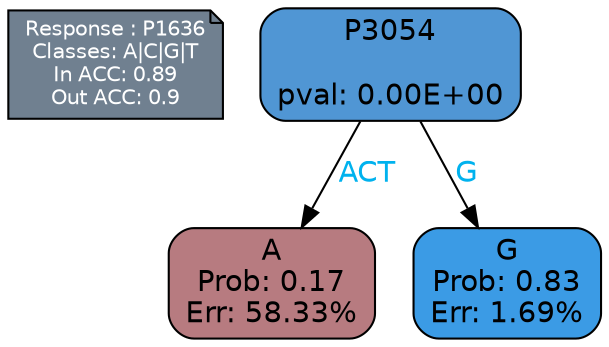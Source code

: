 digraph Tree {
node [shape=box, style="filled, rounded", color="black", fontname=helvetica] ;
graph [ranksep=equally, splines=polylines, bgcolor=transparent, dpi=600] ;
edge [fontname=helvetica] ;
LEGEND [label="Response : P1636
Classes: A|C|G|T
In ACC: 0.89
Out ACC: 0.9
",shape=note,align=left,style=filled,fillcolor="slategray",fontcolor="white",fontsize=10];1 [label="P3054

pval: 0.00E+00", fillcolor="#5096d4"] ;
2 [label="A
Prob: 0.17
Err: 58.33%", fillcolor="#b77b80"] ;
3 [label="G
Prob: 0.83
Err: 1.69%", fillcolor="#3b9be5"] ;
1 -> 2 [label="ACT",fontcolor=deepskyblue2] ;
1 -> 3 [label="G",fontcolor=deepskyblue2] ;
{rank = same; 2;3;}{rank = same; LEGEND;1;}}